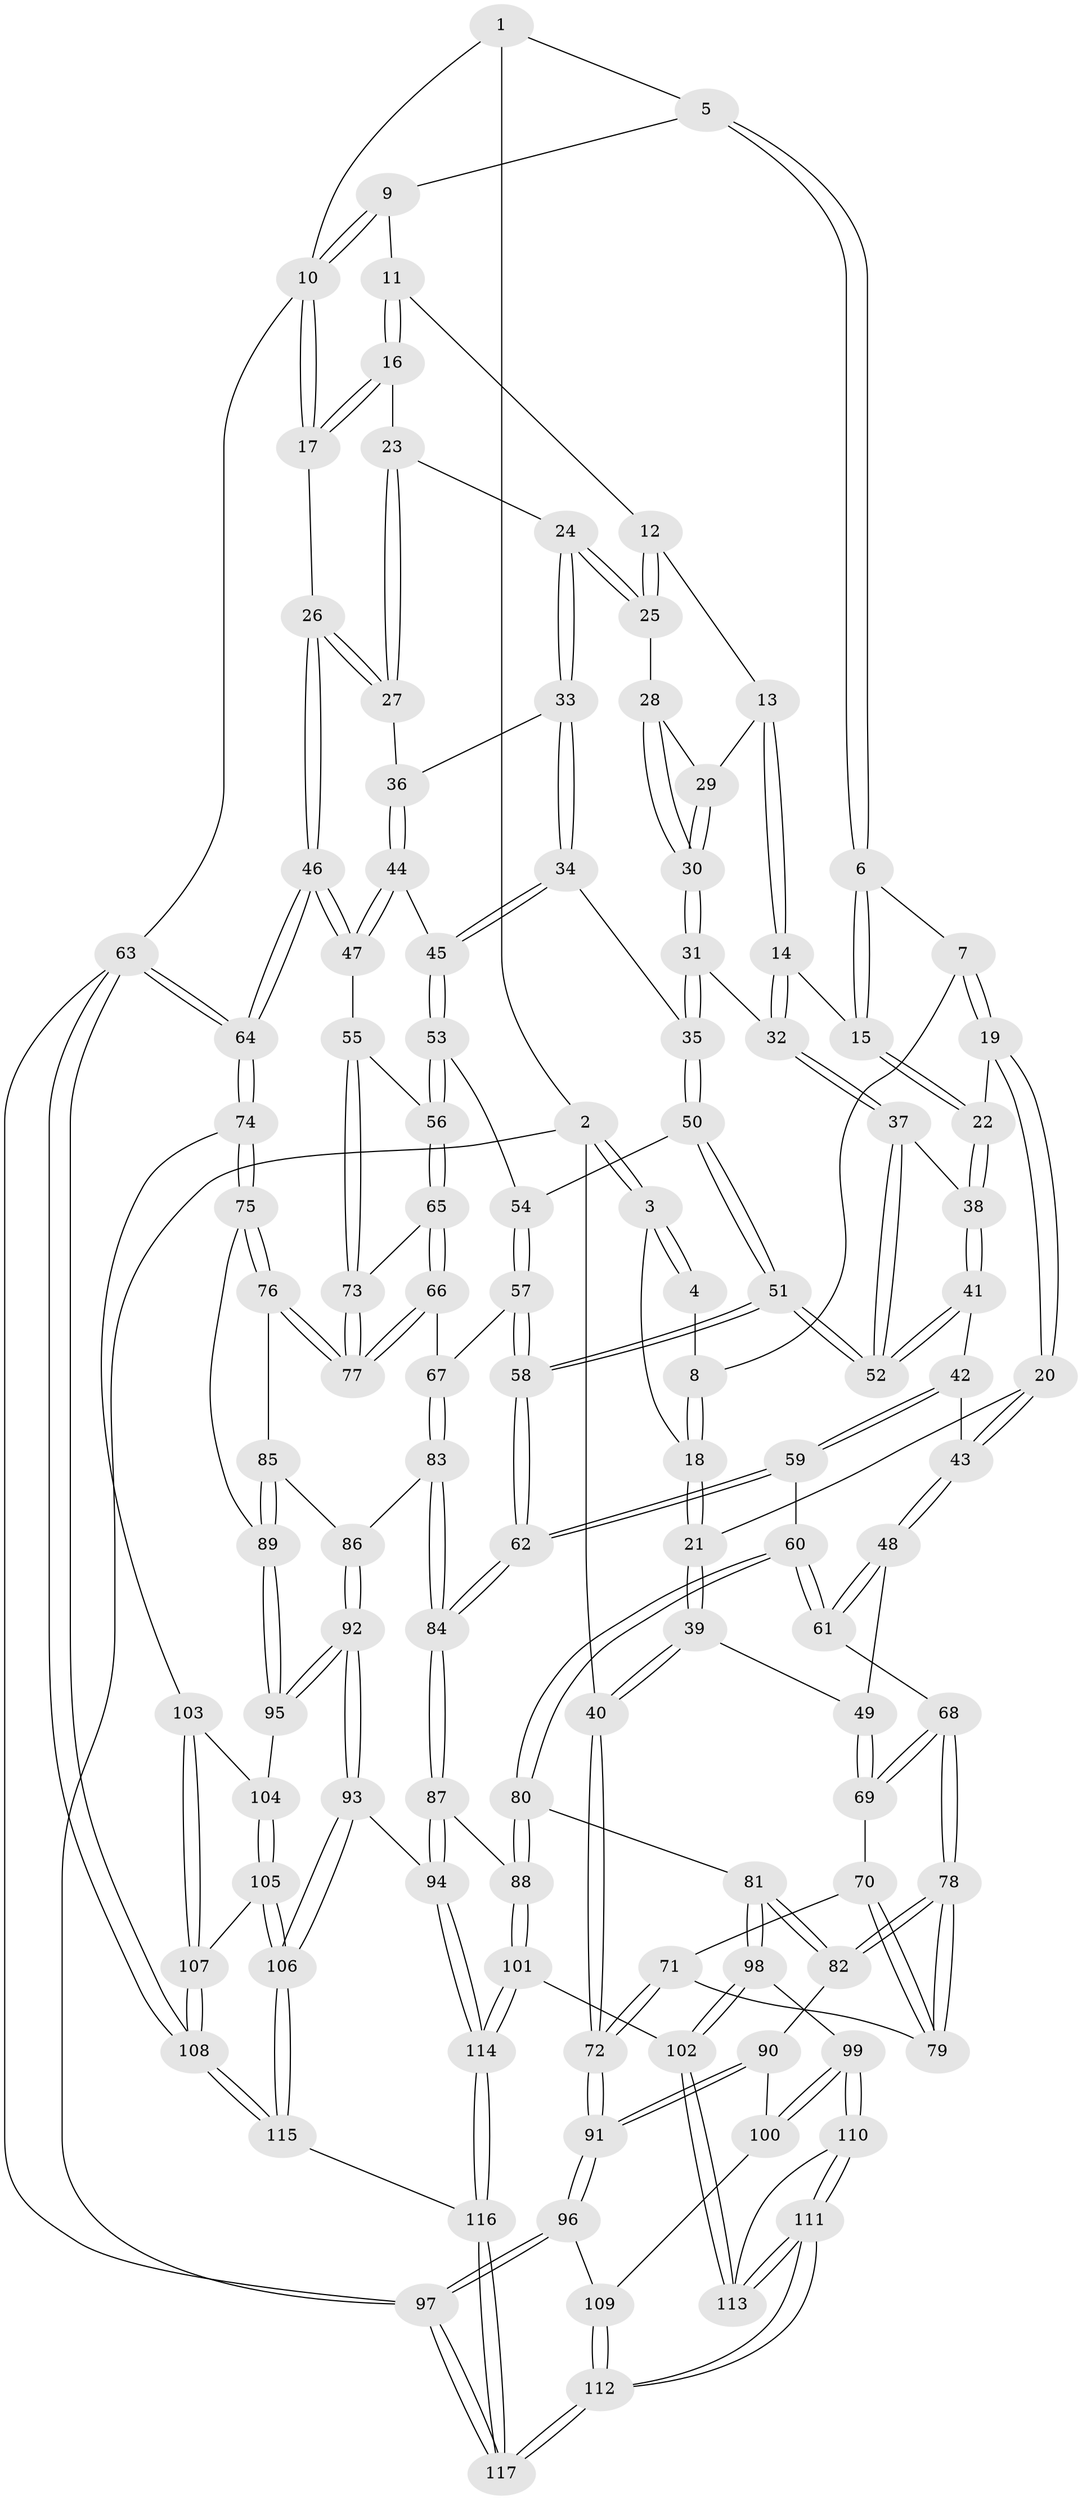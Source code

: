 // Generated by graph-tools (version 1.1) at 2025/51/03/09/25 03:51:10]
// undirected, 117 vertices, 289 edges
graph export_dot {
graph [start="1"]
  node [color=gray90,style=filled];
  1 [pos="+0.20962665368337524+0"];
  2 [pos="+0+0.18286783248664396"];
  3 [pos="+0+0.16882546954483446"];
  4 [pos="+0.16830208547291559+0"];
  5 [pos="+0.4950723228341906+0"];
  6 [pos="+0.4313623366493094+0.07422663830223172"];
  7 [pos="+0.43116839872835694+0.07442746477389409"];
  8 [pos="+0.20996786366696302+0.14378262654738228"];
  9 [pos="+0.6828091346451561+0"];
  10 [pos="+1+0"];
  11 [pos="+0.690543937449351+0"];
  12 [pos="+0.6904213480877941+0.13386753156609865"];
  13 [pos="+0.5855434788051522+0.2598895759404865"];
  14 [pos="+0.5251285189297702+0.27475403058686826"];
  15 [pos="+0.523105717675225+0.2742543103864008"];
  16 [pos="+0.8961757747876387+0.2113467788580381"];
  17 [pos="+1+0"];
  18 [pos="+0.18586101623941229+0.24183237752474376"];
  19 [pos="+0.31471724337271423+0.2945097609354743"];
  20 [pos="+0.2510745181401699+0.30836299106458426"];
  21 [pos="+0.21313562288401064+0.29330760575391596"];
  22 [pos="+0.40886299275283644+0.33478943046402965"];
  23 [pos="+0.8919823882351903+0.21914278996662342"];
  24 [pos="+0.7733472005672801+0.2618821304105245"];
  25 [pos="+0.7672240718155409+0.258828353439105"];
  26 [pos="+1+0.2669484473960675"];
  27 [pos="+0.9266322256892199+0.3013913947066194"];
  28 [pos="+0.7425192048958325+0.2820814959403426"];
  29 [pos="+0.605041257364056+0.28217064080069576"];
  30 [pos="+0.6665853185936277+0.361262926769731"];
  31 [pos="+0.6644583781649214+0.39571005879389315"];
  32 [pos="+0.5588867575140011+0.3933709083532546"];
  33 [pos="+0.8110940812298024+0.3341036393602928"];
  34 [pos="+0.7307927648276872+0.44755241692683667"];
  35 [pos="+0.6716150393742146+0.4080852034564131"];
  36 [pos="+0.8886288304774571+0.3693709125954076"];
  37 [pos="+0.5321069364148368+0.4253138261491026"];
  38 [pos="+0.42728168622507956+0.3900422693479652"];
  39 [pos="+0.011947734239379407+0.4571019347046013"];
  40 [pos="+0+0.49930045072570267"];
  41 [pos="+0.4020455962088339+0.49042234504001136"];
  42 [pos="+0.3848636489826398+0.5035022214678472"];
  43 [pos="+0.2762469886758298+0.48125048270639187"];
  44 [pos="+0.8972372663088841+0.3909147079509118"];
  45 [pos="+0.7390978880174085+0.4633153942380497"];
  46 [pos="+1+0.499263587301762"];
  47 [pos="+0.9681659695592043+0.4893182214008258"];
  48 [pos="+0.25148210885700123+0.5096005444676969"];
  49 [pos="+0.21922309477811128+0.5238664056583091"];
  50 [pos="+0.5880525973401391+0.5049707734861089"];
  51 [pos="+0.5446161776821251+0.524552627229239"];
  52 [pos="+0.5404741620489646+0.5196220493564544"];
  53 [pos="+0.7501550440884183+0.5036806440574961"];
  54 [pos="+0.6876126233884153+0.5301541456332273"];
  55 [pos="+0.9635950665632418+0.4923013463519349"];
  56 [pos="+0.7511027852422291+0.5046565058942641"];
  57 [pos="+0.6467143042502429+0.5841097571003764"];
  58 [pos="+0.5517838582797248+0.6406312511259886"];
  59 [pos="+0.39450413371491905+0.6180413839873218"];
  60 [pos="+0.3658485367427487+0.6397056184162341"];
  61 [pos="+0.3034452935341199+0.6133366667558431"];
  62 [pos="+0.54902250903783+0.6514821041999985"];
  63 [pos="+1+1"];
  64 [pos="+1+0.7335159603551502"];
  65 [pos="+0.7653362524347374+0.5838754491429221"];
  66 [pos="+0.7657956104761013+0.5995608431113176"];
  67 [pos="+0.7523731565984577+0.62407284687845"];
  68 [pos="+0.26094305291861863+0.635148744234206"];
  69 [pos="+0.20348212629424794+0.5735335297995211"];
  70 [pos="+0.19738661059855356+0.5820739262323489"];
  71 [pos="+0.09844250359894613+0.6258083091625464"];
  72 [pos="+0+0.6169826271914398"];
  73 [pos="+0.9268139724051909+0.5483702911502634"];
  74 [pos="+0.966584816480273+0.7519165587650705"];
  75 [pos="+0.9365649254988133+0.7316284565588411"];
  76 [pos="+0.8904706655401491+0.6563589222765013"];
  77 [pos="+0.8861866274122441+0.6322101587707121"];
  78 [pos="+0.21853218992913612+0.7045021046012059"];
  79 [pos="+0.20512351700490644+0.6856847128918631"];
  80 [pos="+0.3469190361113001+0.7062949196050242"];
  81 [pos="+0.278568890219441+0.7325552526355452"];
  82 [pos="+0.21976163858872633+0.7108878380445309"];
  83 [pos="+0.7401434661351597+0.6637274365738617"];
  84 [pos="+0.5777244429841104+0.7334658258858858"];
  85 [pos="+0.7924004468910583+0.6952530595570938"];
  86 [pos="+0.7603727510861404+0.6837030528591493"];
  87 [pos="+0.5705138021081311+0.7828065330243361"];
  88 [pos="+0.43490882884478166+0.80612811164564"];
  89 [pos="+0.8336850926506065+0.7461993073732195"];
  90 [pos="+0.20873968974002338+0.7209888655080909"];
  91 [pos="+0+0.6812850421383224"];
  92 [pos="+0.7643263063090313+0.8158308759033206"];
  93 [pos="+0.721697717768923+0.8616158364304792"];
  94 [pos="+0.5839175160512263+0.8051579439906452"];
  95 [pos="+0.796902417576716+0.8002952277801314"];
  96 [pos="+0+0.7031978932288875"];
  97 [pos="+0+1"];
  98 [pos="+0.28659648348626776+0.8206877794300491"];
  99 [pos="+0.19081216022179032+0.8396330051763432"];
  100 [pos="+0.16001492332024672+0.8133713876697758"];
  101 [pos="+0.36450670311012967+0.8778810984775021"];
  102 [pos="+0.34988665616282266+0.8805176269398671"];
  103 [pos="+0.9341368489219836+0.7972997621388398"];
  104 [pos="+0.8643442376859998+0.8188007085220871"];
  105 [pos="+0.8324681318935363+0.9127248195982479"];
  106 [pos="+0.7585543864955874+0.9233608472705057"];
  107 [pos="+0.91124930746409+0.9226295496485947"];
  108 [pos="+1+1"];
  109 [pos="+0.10846782162266687+0.8182759097618522"];
  110 [pos="+0.19675856308838802+0.8640607786267815"];
  111 [pos="+0.1995304736564206+1"];
  112 [pos="+0.10821286455274494+1"];
  113 [pos="+0.3284749624152951+0.9026790569923129"];
  114 [pos="+0.5187834699937202+1"];
  115 [pos="+0.7158881217543623+1"];
  116 [pos="+0.5299188300103987+1"];
  117 [pos="+0.09629650231816013+1"];
  1 -- 2;
  1 -- 5;
  1 -- 10;
  2 -- 3;
  2 -- 3;
  2 -- 40;
  2 -- 97;
  3 -- 4;
  3 -- 4;
  3 -- 18;
  4 -- 8;
  5 -- 6;
  5 -- 6;
  5 -- 9;
  6 -- 7;
  6 -- 15;
  6 -- 15;
  7 -- 8;
  7 -- 19;
  7 -- 19;
  8 -- 18;
  8 -- 18;
  9 -- 10;
  9 -- 10;
  9 -- 11;
  10 -- 17;
  10 -- 17;
  10 -- 63;
  11 -- 12;
  11 -- 16;
  11 -- 16;
  12 -- 13;
  12 -- 25;
  12 -- 25;
  13 -- 14;
  13 -- 14;
  13 -- 29;
  14 -- 15;
  14 -- 32;
  14 -- 32;
  15 -- 22;
  15 -- 22;
  16 -- 17;
  16 -- 17;
  16 -- 23;
  17 -- 26;
  18 -- 21;
  18 -- 21;
  19 -- 20;
  19 -- 20;
  19 -- 22;
  20 -- 21;
  20 -- 43;
  20 -- 43;
  21 -- 39;
  21 -- 39;
  22 -- 38;
  22 -- 38;
  23 -- 24;
  23 -- 27;
  23 -- 27;
  24 -- 25;
  24 -- 25;
  24 -- 33;
  24 -- 33;
  25 -- 28;
  26 -- 27;
  26 -- 27;
  26 -- 46;
  26 -- 46;
  27 -- 36;
  28 -- 29;
  28 -- 30;
  28 -- 30;
  29 -- 30;
  29 -- 30;
  30 -- 31;
  30 -- 31;
  31 -- 32;
  31 -- 35;
  31 -- 35;
  32 -- 37;
  32 -- 37;
  33 -- 34;
  33 -- 34;
  33 -- 36;
  34 -- 35;
  34 -- 45;
  34 -- 45;
  35 -- 50;
  35 -- 50;
  36 -- 44;
  36 -- 44;
  37 -- 38;
  37 -- 52;
  37 -- 52;
  38 -- 41;
  38 -- 41;
  39 -- 40;
  39 -- 40;
  39 -- 49;
  40 -- 72;
  40 -- 72;
  41 -- 42;
  41 -- 52;
  41 -- 52;
  42 -- 43;
  42 -- 59;
  42 -- 59;
  43 -- 48;
  43 -- 48;
  44 -- 45;
  44 -- 47;
  44 -- 47;
  45 -- 53;
  45 -- 53;
  46 -- 47;
  46 -- 47;
  46 -- 64;
  46 -- 64;
  47 -- 55;
  48 -- 49;
  48 -- 61;
  48 -- 61;
  49 -- 69;
  49 -- 69;
  50 -- 51;
  50 -- 51;
  50 -- 54;
  51 -- 52;
  51 -- 52;
  51 -- 58;
  51 -- 58;
  53 -- 54;
  53 -- 56;
  53 -- 56;
  54 -- 57;
  54 -- 57;
  55 -- 56;
  55 -- 73;
  55 -- 73;
  56 -- 65;
  56 -- 65;
  57 -- 58;
  57 -- 58;
  57 -- 67;
  58 -- 62;
  58 -- 62;
  59 -- 60;
  59 -- 62;
  59 -- 62;
  60 -- 61;
  60 -- 61;
  60 -- 80;
  60 -- 80;
  61 -- 68;
  62 -- 84;
  62 -- 84;
  63 -- 64;
  63 -- 64;
  63 -- 108;
  63 -- 108;
  63 -- 97;
  64 -- 74;
  64 -- 74;
  65 -- 66;
  65 -- 66;
  65 -- 73;
  66 -- 67;
  66 -- 77;
  66 -- 77;
  67 -- 83;
  67 -- 83;
  68 -- 69;
  68 -- 69;
  68 -- 78;
  68 -- 78;
  69 -- 70;
  70 -- 71;
  70 -- 79;
  70 -- 79;
  71 -- 72;
  71 -- 72;
  71 -- 79;
  72 -- 91;
  72 -- 91;
  73 -- 77;
  73 -- 77;
  74 -- 75;
  74 -- 75;
  74 -- 103;
  75 -- 76;
  75 -- 76;
  75 -- 89;
  76 -- 77;
  76 -- 77;
  76 -- 85;
  78 -- 79;
  78 -- 79;
  78 -- 82;
  78 -- 82;
  80 -- 81;
  80 -- 88;
  80 -- 88;
  81 -- 82;
  81 -- 82;
  81 -- 98;
  81 -- 98;
  82 -- 90;
  83 -- 84;
  83 -- 84;
  83 -- 86;
  84 -- 87;
  84 -- 87;
  85 -- 86;
  85 -- 89;
  85 -- 89;
  86 -- 92;
  86 -- 92;
  87 -- 88;
  87 -- 94;
  87 -- 94;
  88 -- 101;
  88 -- 101;
  89 -- 95;
  89 -- 95;
  90 -- 91;
  90 -- 91;
  90 -- 100;
  91 -- 96;
  91 -- 96;
  92 -- 93;
  92 -- 93;
  92 -- 95;
  92 -- 95;
  93 -- 94;
  93 -- 106;
  93 -- 106;
  94 -- 114;
  94 -- 114;
  95 -- 104;
  96 -- 97;
  96 -- 97;
  96 -- 109;
  97 -- 117;
  97 -- 117;
  98 -- 99;
  98 -- 102;
  98 -- 102;
  99 -- 100;
  99 -- 100;
  99 -- 110;
  99 -- 110;
  100 -- 109;
  101 -- 102;
  101 -- 114;
  101 -- 114;
  102 -- 113;
  102 -- 113;
  103 -- 104;
  103 -- 107;
  103 -- 107;
  104 -- 105;
  104 -- 105;
  105 -- 106;
  105 -- 106;
  105 -- 107;
  106 -- 115;
  106 -- 115;
  107 -- 108;
  107 -- 108;
  108 -- 115;
  108 -- 115;
  109 -- 112;
  109 -- 112;
  110 -- 111;
  110 -- 111;
  110 -- 113;
  111 -- 112;
  111 -- 112;
  111 -- 113;
  111 -- 113;
  112 -- 117;
  112 -- 117;
  114 -- 116;
  114 -- 116;
  115 -- 116;
  116 -- 117;
  116 -- 117;
}
